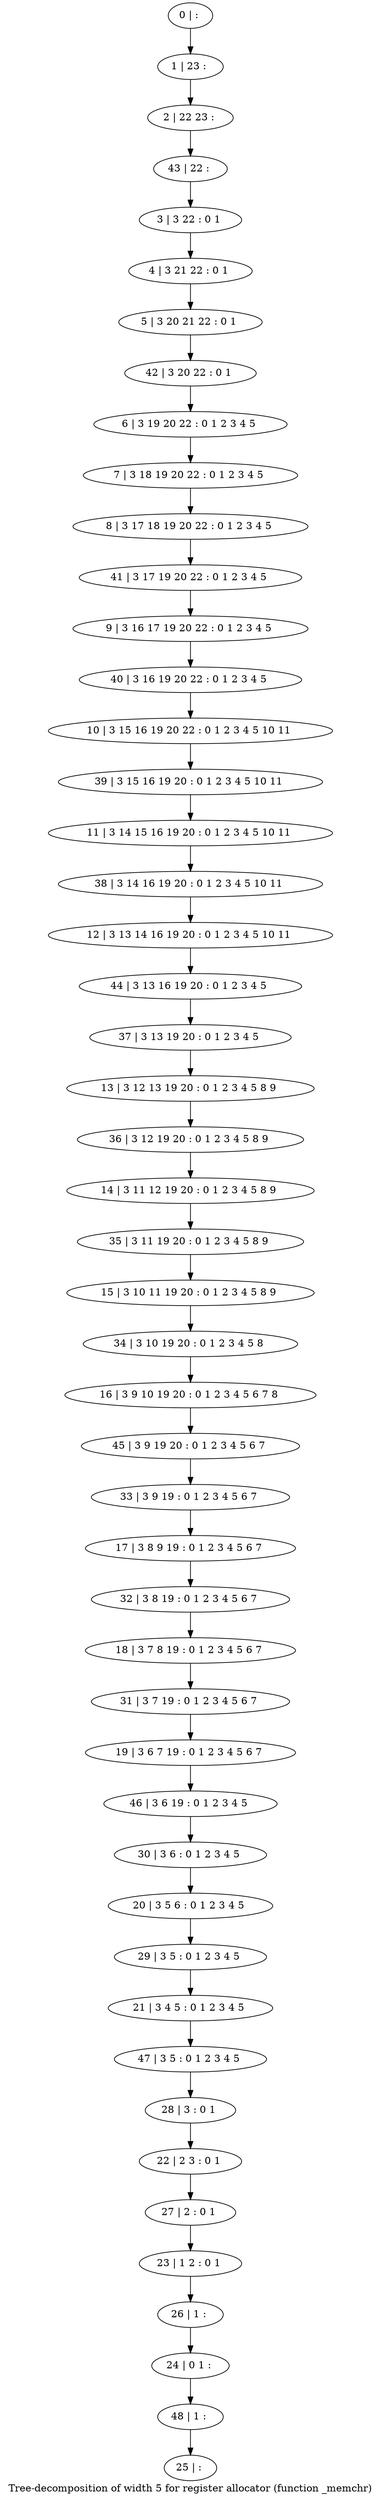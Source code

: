 digraph G {
graph [label="Tree-decomposition of width 5 for register allocator (function _memchr)"]
0[label="0 | : "];
1[label="1 | 23 : "];
2[label="2 | 22 23 : "];
3[label="3 | 3 22 : 0 1 "];
4[label="4 | 3 21 22 : 0 1 "];
5[label="5 | 3 20 21 22 : 0 1 "];
6[label="6 | 3 19 20 22 : 0 1 2 3 4 5 "];
7[label="7 | 3 18 19 20 22 : 0 1 2 3 4 5 "];
8[label="8 | 3 17 18 19 20 22 : 0 1 2 3 4 5 "];
9[label="9 | 3 16 17 19 20 22 : 0 1 2 3 4 5 "];
10[label="10 | 3 15 16 19 20 22 : 0 1 2 3 4 5 10 11 "];
11[label="11 | 3 14 15 16 19 20 : 0 1 2 3 4 5 10 11 "];
12[label="12 | 3 13 14 16 19 20 : 0 1 2 3 4 5 10 11 "];
13[label="13 | 3 12 13 19 20 : 0 1 2 3 4 5 8 9 "];
14[label="14 | 3 11 12 19 20 : 0 1 2 3 4 5 8 9 "];
15[label="15 | 3 10 11 19 20 : 0 1 2 3 4 5 8 9 "];
16[label="16 | 3 9 10 19 20 : 0 1 2 3 4 5 6 7 8 "];
17[label="17 | 3 8 9 19 : 0 1 2 3 4 5 6 7 "];
18[label="18 | 3 7 8 19 : 0 1 2 3 4 5 6 7 "];
19[label="19 | 3 6 7 19 : 0 1 2 3 4 5 6 7 "];
20[label="20 | 3 5 6 : 0 1 2 3 4 5 "];
21[label="21 | 3 4 5 : 0 1 2 3 4 5 "];
22[label="22 | 2 3 : 0 1 "];
23[label="23 | 1 2 : 0 1 "];
24[label="24 | 0 1 : "];
25[label="25 | : "];
26[label="26 | 1 : "];
27[label="27 | 2 : 0 1 "];
28[label="28 | 3 : 0 1 "];
29[label="29 | 3 5 : 0 1 2 3 4 5 "];
30[label="30 | 3 6 : 0 1 2 3 4 5 "];
31[label="31 | 3 7 19 : 0 1 2 3 4 5 6 7 "];
32[label="32 | 3 8 19 : 0 1 2 3 4 5 6 7 "];
33[label="33 | 3 9 19 : 0 1 2 3 4 5 6 7 "];
34[label="34 | 3 10 19 20 : 0 1 2 3 4 5 8 "];
35[label="35 | 3 11 19 20 : 0 1 2 3 4 5 8 9 "];
36[label="36 | 3 12 19 20 : 0 1 2 3 4 5 8 9 "];
37[label="37 | 3 13 19 20 : 0 1 2 3 4 5 "];
38[label="38 | 3 14 16 19 20 : 0 1 2 3 4 5 10 11 "];
39[label="39 | 3 15 16 19 20 : 0 1 2 3 4 5 10 11 "];
40[label="40 | 3 16 19 20 22 : 0 1 2 3 4 5 "];
41[label="41 | 3 17 19 20 22 : 0 1 2 3 4 5 "];
42[label="42 | 3 20 22 : 0 1 "];
43[label="43 | 22 : "];
44[label="44 | 3 13 16 19 20 : 0 1 2 3 4 5 "];
45[label="45 | 3 9 19 20 : 0 1 2 3 4 5 6 7 "];
46[label="46 | 3 6 19 : 0 1 2 3 4 5 "];
47[label="47 | 3 5 : 0 1 2 3 4 5 "];
48[label="48 | 1 : "];
0->1 ;
1->2 ;
3->4 ;
4->5 ;
6->7 ;
7->8 ;
26->24 ;
23->26 ;
27->23 ;
22->27 ;
28->22 ;
29->21 ;
20->29 ;
30->20 ;
31->19 ;
18->31 ;
32->18 ;
17->32 ;
33->17 ;
34->16 ;
15->34 ;
35->15 ;
14->35 ;
36->14 ;
13->36 ;
37->13 ;
38->12 ;
11->38 ;
39->11 ;
10->39 ;
40->10 ;
9->40 ;
41->9 ;
8->41 ;
42->6 ;
5->42 ;
43->3 ;
2->43 ;
44->37 ;
12->44 ;
45->33 ;
16->45 ;
46->30 ;
19->46 ;
47->28 ;
21->47 ;
48->25 ;
24->48 ;
}
